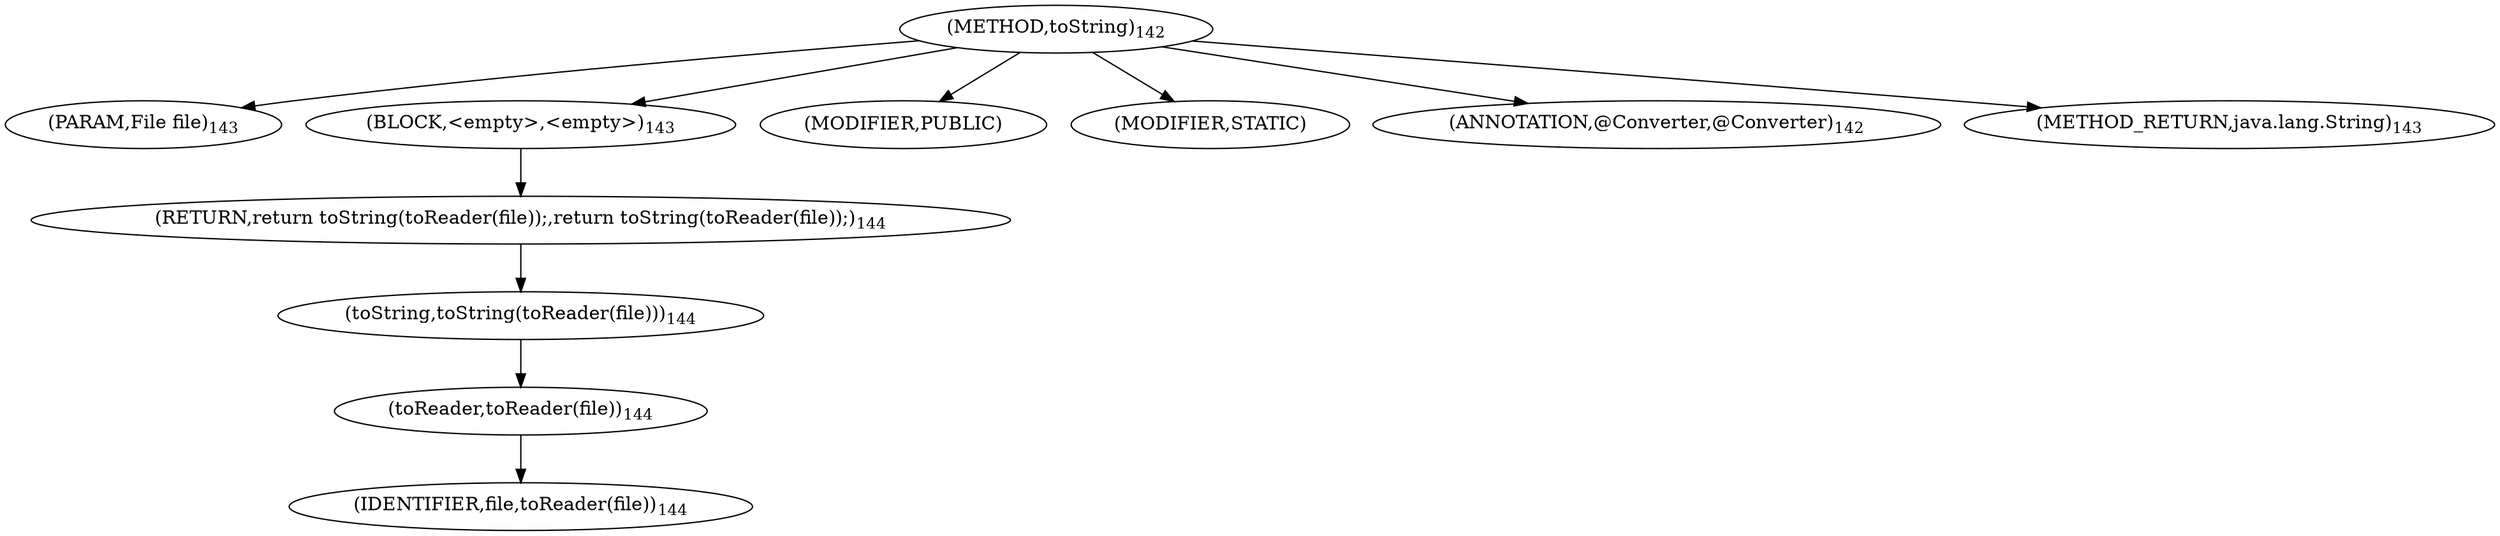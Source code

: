 digraph "toString" {  
"257" [label = <(METHOD,toString)<SUB>142</SUB>> ]
"258" [label = <(PARAM,File file)<SUB>143</SUB>> ]
"259" [label = <(BLOCK,&lt;empty&gt;,&lt;empty&gt;)<SUB>143</SUB>> ]
"260" [label = <(RETURN,return toString(toReader(file));,return toString(toReader(file));)<SUB>144</SUB>> ]
"261" [label = <(toString,toString(toReader(file)))<SUB>144</SUB>> ]
"262" [label = <(toReader,toReader(file))<SUB>144</SUB>> ]
"263" [label = <(IDENTIFIER,file,toReader(file))<SUB>144</SUB>> ]
"264" [label = <(MODIFIER,PUBLIC)> ]
"265" [label = <(MODIFIER,STATIC)> ]
"266" [label = <(ANNOTATION,@Converter,@Converter)<SUB>142</SUB>> ]
"267" [label = <(METHOD_RETURN,java.lang.String)<SUB>143</SUB>> ]
  "257" -> "258" 
  "257" -> "259" 
  "257" -> "264" 
  "257" -> "265" 
  "257" -> "266" 
  "257" -> "267" 
  "259" -> "260" 
  "260" -> "261" 
  "261" -> "262" 
  "262" -> "263" 
}
